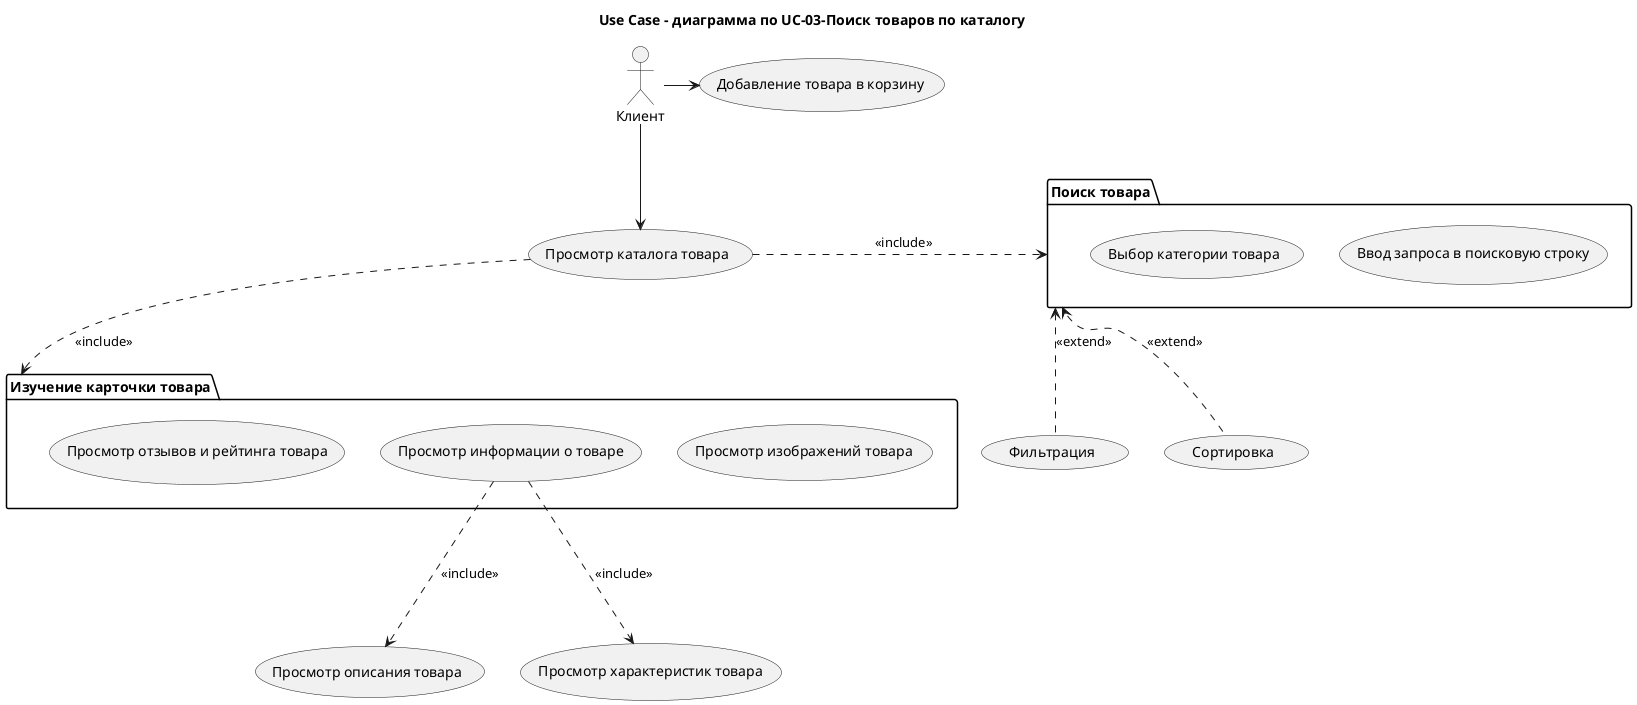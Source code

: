 @startuml UC-03-uc_diagram
title Use Case - диаграмма по UС-03-Поиск товаров по каталогу
actor Клиент
  Клиент --> (Просмотр каталога товара)
  (Просмотр каталога товара) ..> (Изучение карточки товара): <<include>>

package "Изучение карточки товара" {
  (Просмотр изображений товара)
  (Просмотр информации о товаре)
  (Просмотр отзывов и рейтинга товара)
}
  (Просмотр информации о товаре) ...> (Просмотр описания товара): <<include>>
  (Просмотр информации о товаре) ...> (Просмотр характеристик товара): <<include>>

  package "Поиск товара" {
  (Ввод запроса в поисковую строку)
  (Выбор категории товара)
}
(Просмотр каталога товара) .> (Поиск товара): <<include>>
(Поиск товара) <.. (Фильтрация): <<extend>>
(Поиск товара) <.. (Сортировка): <<extend>>

  Клиент -> (Добавление товара в корзину)
@enduml

